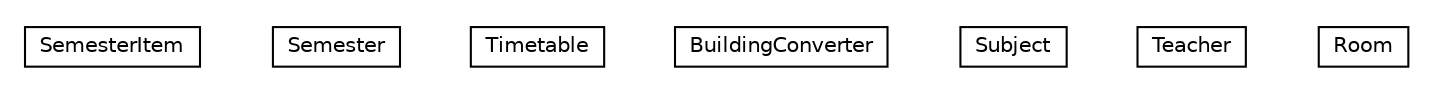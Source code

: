 #!/usr/local/bin/dot
#
# Class diagram 
# Generated by UMLGraph version R5_6-24-gf6e263 (http://www.umlgraph.org/)
#

digraph G {
	edge [fontname="Helvetica",fontsize=10,labelfontname="Helvetica",labelfontsize=10];
	node [fontname="Helvetica",fontsize=10,shape=plaintext];
	nodesep=0.25;
	ranksep=0.5;
	// com.elte.osz.logic.entities.SemesterItem
	c60 [label=<<table title="com.elte.osz.logic.entities.SemesterItem" border="0" cellborder="1" cellspacing="0" cellpadding="2" port="p" href="./SemesterItem.html">
		<tr><td><table border="0" cellspacing="0" cellpadding="1">
<tr><td align="center" balign="center"> SemesterItem </td></tr>
		</table></td></tr>
		</table>>, URL="./SemesterItem.html", fontname="Helvetica", fontcolor="black", fontsize=10.0];
	// com.elte.osz.logic.entities.Semester
	c61 [label=<<table title="com.elte.osz.logic.entities.Semester" border="0" cellborder="1" cellspacing="0" cellpadding="2" port="p" href="./Semester.html">
		<tr><td><table border="0" cellspacing="0" cellpadding="1">
<tr><td align="center" balign="center"> Semester </td></tr>
		</table></td></tr>
		</table>>, URL="./Semester.html", fontname="Helvetica", fontcolor="black", fontsize=10.0];
	// com.elte.osz.logic.entities.Timetable
	c62 [label=<<table title="com.elte.osz.logic.entities.Timetable" border="0" cellborder="1" cellspacing="0" cellpadding="2" port="p" href="./Timetable.html">
		<tr><td><table border="0" cellspacing="0" cellpadding="1">
<tr><td align="center" balign="center"> Timetable </td></tr>
		</table></td></tr>
		</table>>, URL="./Timetable.html", fontname="Helvetica", fontcolor="black", fontsize=10.0];
	// com.elte.osz.logic.entities.BuildingConverter
	c63 [label=<<table title="com.elte.osz.logic.entities.BuildingConverter" border="0" cellborder="1" cellspacing="0" cellpadding="2" port="p" href="./BuildingConverter.html">
		<tr><td><table border="0" cellspacing="0" cellpadding="1">
<tr><td align="center" balign="center"> BuildingConverter </td></tr>
		</table></td></tr>
		</table>>, URL="./BuildingConverter.html", fontname="Helvetica", fontcolor="black", fontsize=10.0];
	// com.elte.osz.logic.entities.Subject
	c64 [label=<<table title="com.elte.osz.logic.entities.Subject" border="0" cellborder="1" cellspacing="0" cellpadding="2" port="p" href="./Subject.html">
		<tr><td><table border="0" cellspacing="0" cellpadding="1">
<tr><td align="center" balign="center"> Subject </td></tr>
		</table></td></tr>
		</table>>, URL="./Subject.html", fontname="Helvetica", fontcolor="black", fontsize=10.0];
	// com.elte.osz.logic.entities.Teacher
	c65 [label=<<table title="com.elte.osz.logic.entities.Teacher" border="0" cellborder="1" cellspacing="0" cellpadding="2" port="p" href="./Teacher.html">
		<tr><td><table border="0" cellspacing="0" cellpadding="1">
<tr><td align="center" balign="center"> Teacher </td></tr>
		</table></td></tr>
		</table>>, URL="./Teacher.html", fontname="Helvetica", fontcolor="black", fontsize=10.0];
	// com.elte.osz.logic.entities.Room
	c66 [label=<<table title="com.elte.osz.logic.entities.Room" border="0" cellborder="1" cellspacing="0" cellpadding="2" port="p" href="./Room.html">
		<tr><td><table border="0" cellspacing="0" cellpadding="1">
<tr><td align="center" balign="center"> Room </td></tr>
		</table></td></tr>
		</table>>, URL="./Room.html", fontname="Helvetica", fontcolor="black", fontsize=10.0];
}

